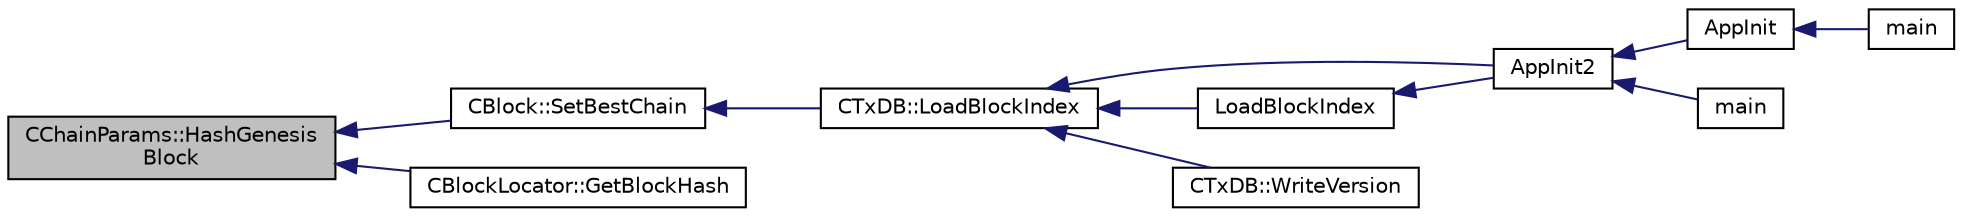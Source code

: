 digraph "CChainParams::HashGenesisBlock"
{
  edge [fontname="Helvetica",fontsize="10",labelfontname="Helvetica",labelfontsize="10"];
  node [fontname="Helvetica",fontsize="10",shape=record];
  rankdir="LR";
  Node873 [label="CChainParams::HashGenesis\lBlock",height=0.2,width=0.4,color="black", fillcolor="grey75", style="filled", fontcolor="black"];
  Node873 -> Node874 [dir="back",color="midnightblue",fontsize="10",style="solid",fontname="Helvetica"];
  Node874 [label="CBlock::SetBestChain",height=0.2,width=0.4,color="black", fillcolor="white", style="filled",URL="$d3/d51/class_c_block.html#a6e308b2d75d1cfc4a75eda36feb60ca1"];
  Node874 -> Node875 [dir="back",color="midnightblue",fontsize="10",style="solid",fontname="Helvetica"];
  Node875 [label="CTxDB::LoadBlockIndex",height=0.2,width=0.4,color="black", fillcolor="white", style="filled",URL="$d9/d8d/class_c_tx_d_b.html#abcb9df0821d996f811f6604b452a26a0"];
  Node875 -> Node876 [dir="back",color="midnightblue",fontsize="10",style="solid",fontname="Helvetica"];
  Node876 [label="AppInit2",height=0.2,width=0.4,color="black", fillcolor="white", style="filled",URL="$d8/dc0/init_8h.html#a1a4c1bfbf6ba1db77e988b89b9cadfd3",tooltip="Initialize ion. "];
  Node876 -> Node877 [dir="back",color="midnightblue",fontsize="10",style="solid",fontname="Helvetica"];
  Node877 [label="AppInit",height=0.2,width=0.4,color="black", fillcolor="white", style="filled",URL="$d4/d35/iond_8cpp.html#ac59316b767e6984e1285f0531275286b"];
  Node877 -> Node878 [dir="back",color="midnightblue",fontsize="10",style="solid",fontname="Helvetica"];
  Node878 [label="main",height=0.2,width=0.4,color="black", fillcolor="white", style="filled",URL="$d4/d35/iond_8cpp.html#a0ddf1224851353fc92bfbff6f499fa97"];
  Node876 -> Node879 [dir="back",color="midnightblue",fontsize="10",style="solid",fontname="Helvetica"];
  Node879 [label="main",height=0.2,width=0.4,color="black", fillcolor="white", style="filled",URL="$d5/d2d/ion_8cpp.html#a0ddf1224851353fc92bfbff6f499fa97"];
  Node875 -> Node880 [dir="back",color="midnightblue",fontsize="10",style="solid",fontname="Helvetica"];
  Node880 [label="LoadBlockIndex",height=0.2,width=0.4,color="black", fillcolor="white", style="filled",URL="$d4/dbf/main_8h.html#a367f303d34b8a5501ac4d77bebab578c"];
  Node880 -> Node876 [dir="back",color="midnightblue",fontsize="10",style="solid",fontname="Helvetica"];
  Node875 -> Node881 [dir="back",color="midnightblue",fontsize="10",style="solid",fontname="Helvetica"];
  Node881 [label="CTxDB::WriteVersion",height=0.2,width=0.4,color="black", fillcolor="white", style="filled",URL="$d9/d8d/class_c_tx_d_b.html#aa30dbf235b1c229896097e1eb1ea9520"];
  Node873 -> Node882 [dir="back",color="midnightblue",fontsize="10",style="solid",fontname="Helvetica"];
  Node882 [label="CBlockLocator::GetBlockHash",height=0.2,width=0.4,color="black", fillcolor="white", style="filled",URL="$d6/dbc/class_c_block_locator.html#ac15bd658550c7b803eb39171ed65d4aa"];
}

